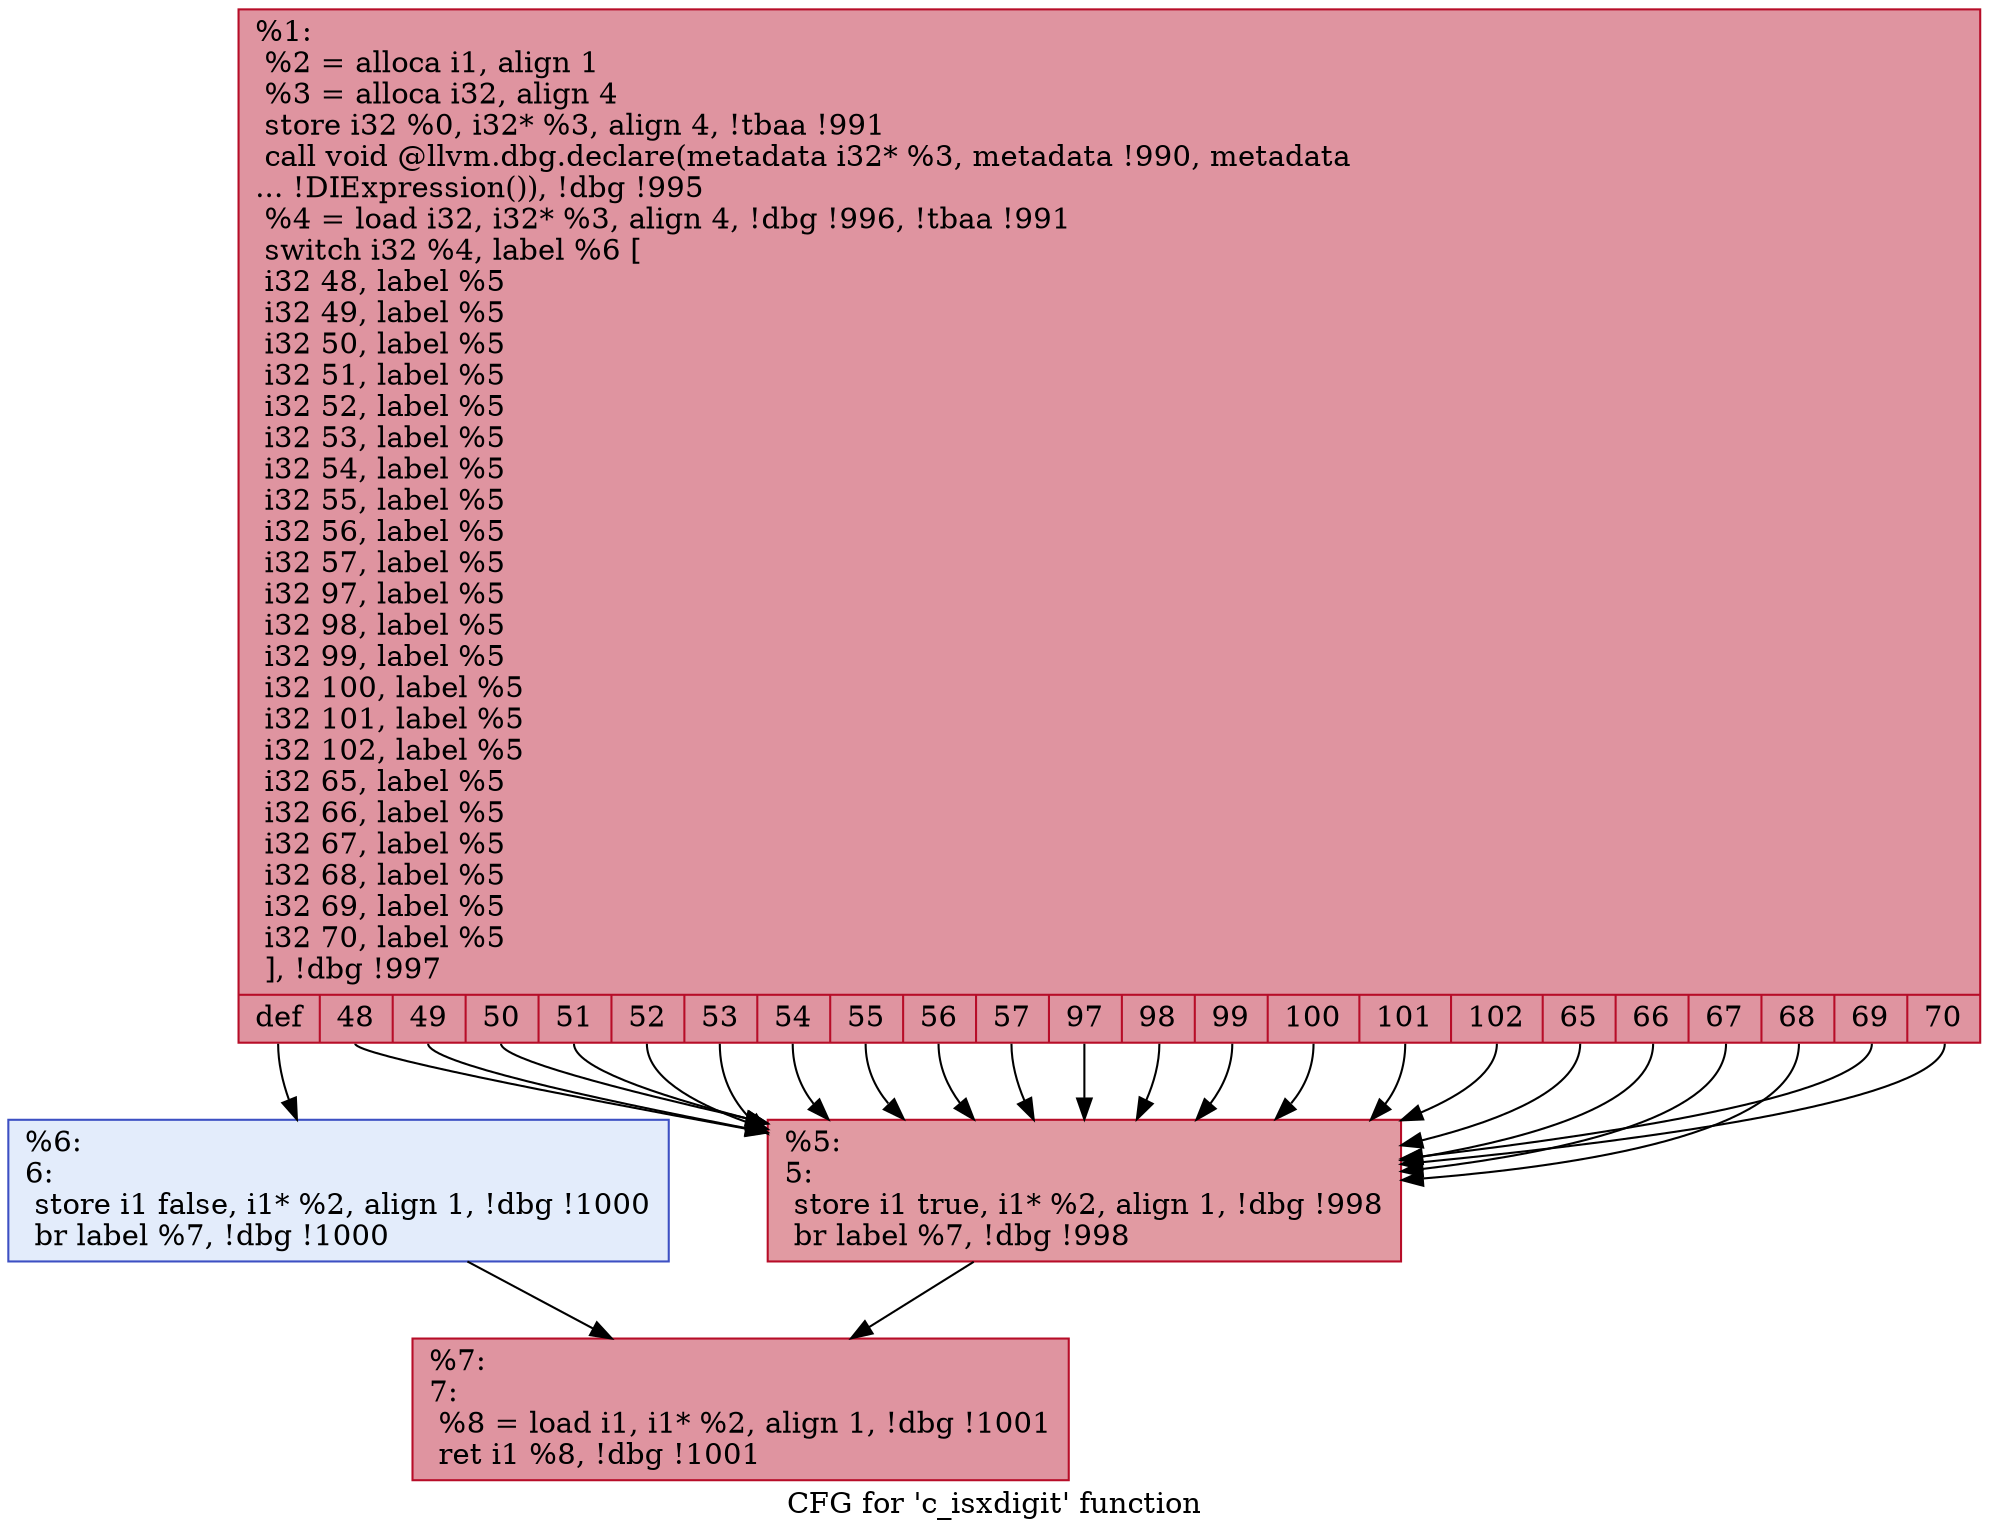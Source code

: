 digraph "CFG for 'c_isxdigit' function" {
	label="CFG for 'c_isxdigit' function";

	Node0xd8f150 [shape=record,color="#b70d28ff", style=filled, fillcolor="#b70d2870",label="{%1:\l  %2 = alloca i1, align 1\l  %3 = alloca i32, align 4\l  store i32 %0, i32* %3, align 4, !tbaa !991\l  call void @llvm.dbg.declare(metadata i32* %3, metadata !990, metadata\l... !DIExpression()), !dbg !995\l  %4 = load i32, i32* %3, align 4, !dbg !996, !tbaa !991\l  switch i32 %4, label %6 [\l    i32 48, label %5\l    i32 49, label %5\l    i32 50, label %5\l    i32 51, label %5\l    i32 52, label %5\l    i32 53, label %5\l    i32 54, label %5\l    i32 55, label %5\l    i32 56, label %5\l    i32 57, label %5\l    i32 97, label %5\l    i32 98, label %5\l    i32 99, label %5\l    i32 100, label %5\l    i32 101, label %5\l    i32 102, label %5\l    i32 65, label %5\l    i32 66, label %5\l    i32 67, label %5\l    i32 68, label %5\l    i32 69, label %5\l    i32 70, label %5\l  ], !dbg !997\l|{<s0>def|<s1>48|<s2>49|<s3>50|<s4>51|<s5>52|<s6>53|<s7>54|<s8>55|<s9>56|<s10>57|<s11>97|<s12>98|<s13>99|<s14>100|<s15>101|<s16>102|<s17>65|<s18>66|<s19>67|<s20>68|<s21>69|<s22>70}}"];
	Node0xd8f150:s0 -> Node0xd8f1f0;
	Node0xd8f150:s1 -> Node0xd8f1a0;
	Node0xd8f150:s2 -> Node0xd8f1a0;
	Node0xd8f150:s3 -> Node0xd8f1a0;
	Node0xd8f150:s4 -> Node0xd8f1a0;
	Node0xd8f150:s5 -> Node0xd8f1a0;
	Node0xd8f150:s6 -> Node0xd8f1a0;
	Node0xd8f150:s7 -> Node0xd8f1a0;
	Node0xd8f150:s8 -> Node0xd8f1a0;
	Node0xd8f150:s9 -> Node0xd8f1a0;
	Node0xd8f150:s10 -> Node0xd8f1a0;
	Node0xd8f150:s11 -> Node0xd8f1a0;
	Node0xd8f150:s12 -> Node0xd8f1a0;
	Node0xd8f150:s13 -> Node0xd8f1a0;
	Node0xd8f150:s14 -> Node0xd8f1a0;
	Node0xd8f150:s15 -> Node0xd8f1a0;
	Node0xd8f150:s16 -> Node0xd8f1a0;
	Node0xd8f150:s17 -> Node0xd8f1a0;
	Node0xd8f150:s18 -> Node0xd8f1a0;
	Node0xd8f150:s19 -> Node0xd8f1a0;
	Node0xd8f150:s20 -> Node0xd8f1a0;
	Node0xd8f150:s21 -> Node0xd8f1a0;
	Node0xd8f150:s22 -> Node0xd8f1a0;
	Node0xd8f1a0 [shape=record,color="#b70d28ff", style=filled, fillcolor="#bb1b2c70",label="{%5:\l5:                                                \l  store i1 true, i1* %2, align 1, !dbg !998\l  br label %7, !dbg !998\l}"];
	Node0xd8f1a0 -> Node0xd8f240;
	Node0xd8f1f0 [shape=record,color="#3d50c3ff", style=filled, fillcolor="#bfd3f670",label="{%6:\l6:                                                \l  store i1 false, i1* %2, align 1, !dbg !1000\l  br label %7, !dbg !1000\l}"];
	Node0xd8f1f0 -> Node0xd8f240;
	Node0xd8f240 [shape=record,color="#b70d28ff", style=filled, fillcolor="#b70d2870",label="{%7:\l7:                                                \l  %8 = load i1, i1* %2, align 1, !dbg !1001\l  ret i1 %8, !dbg !1001\l}"];
}
